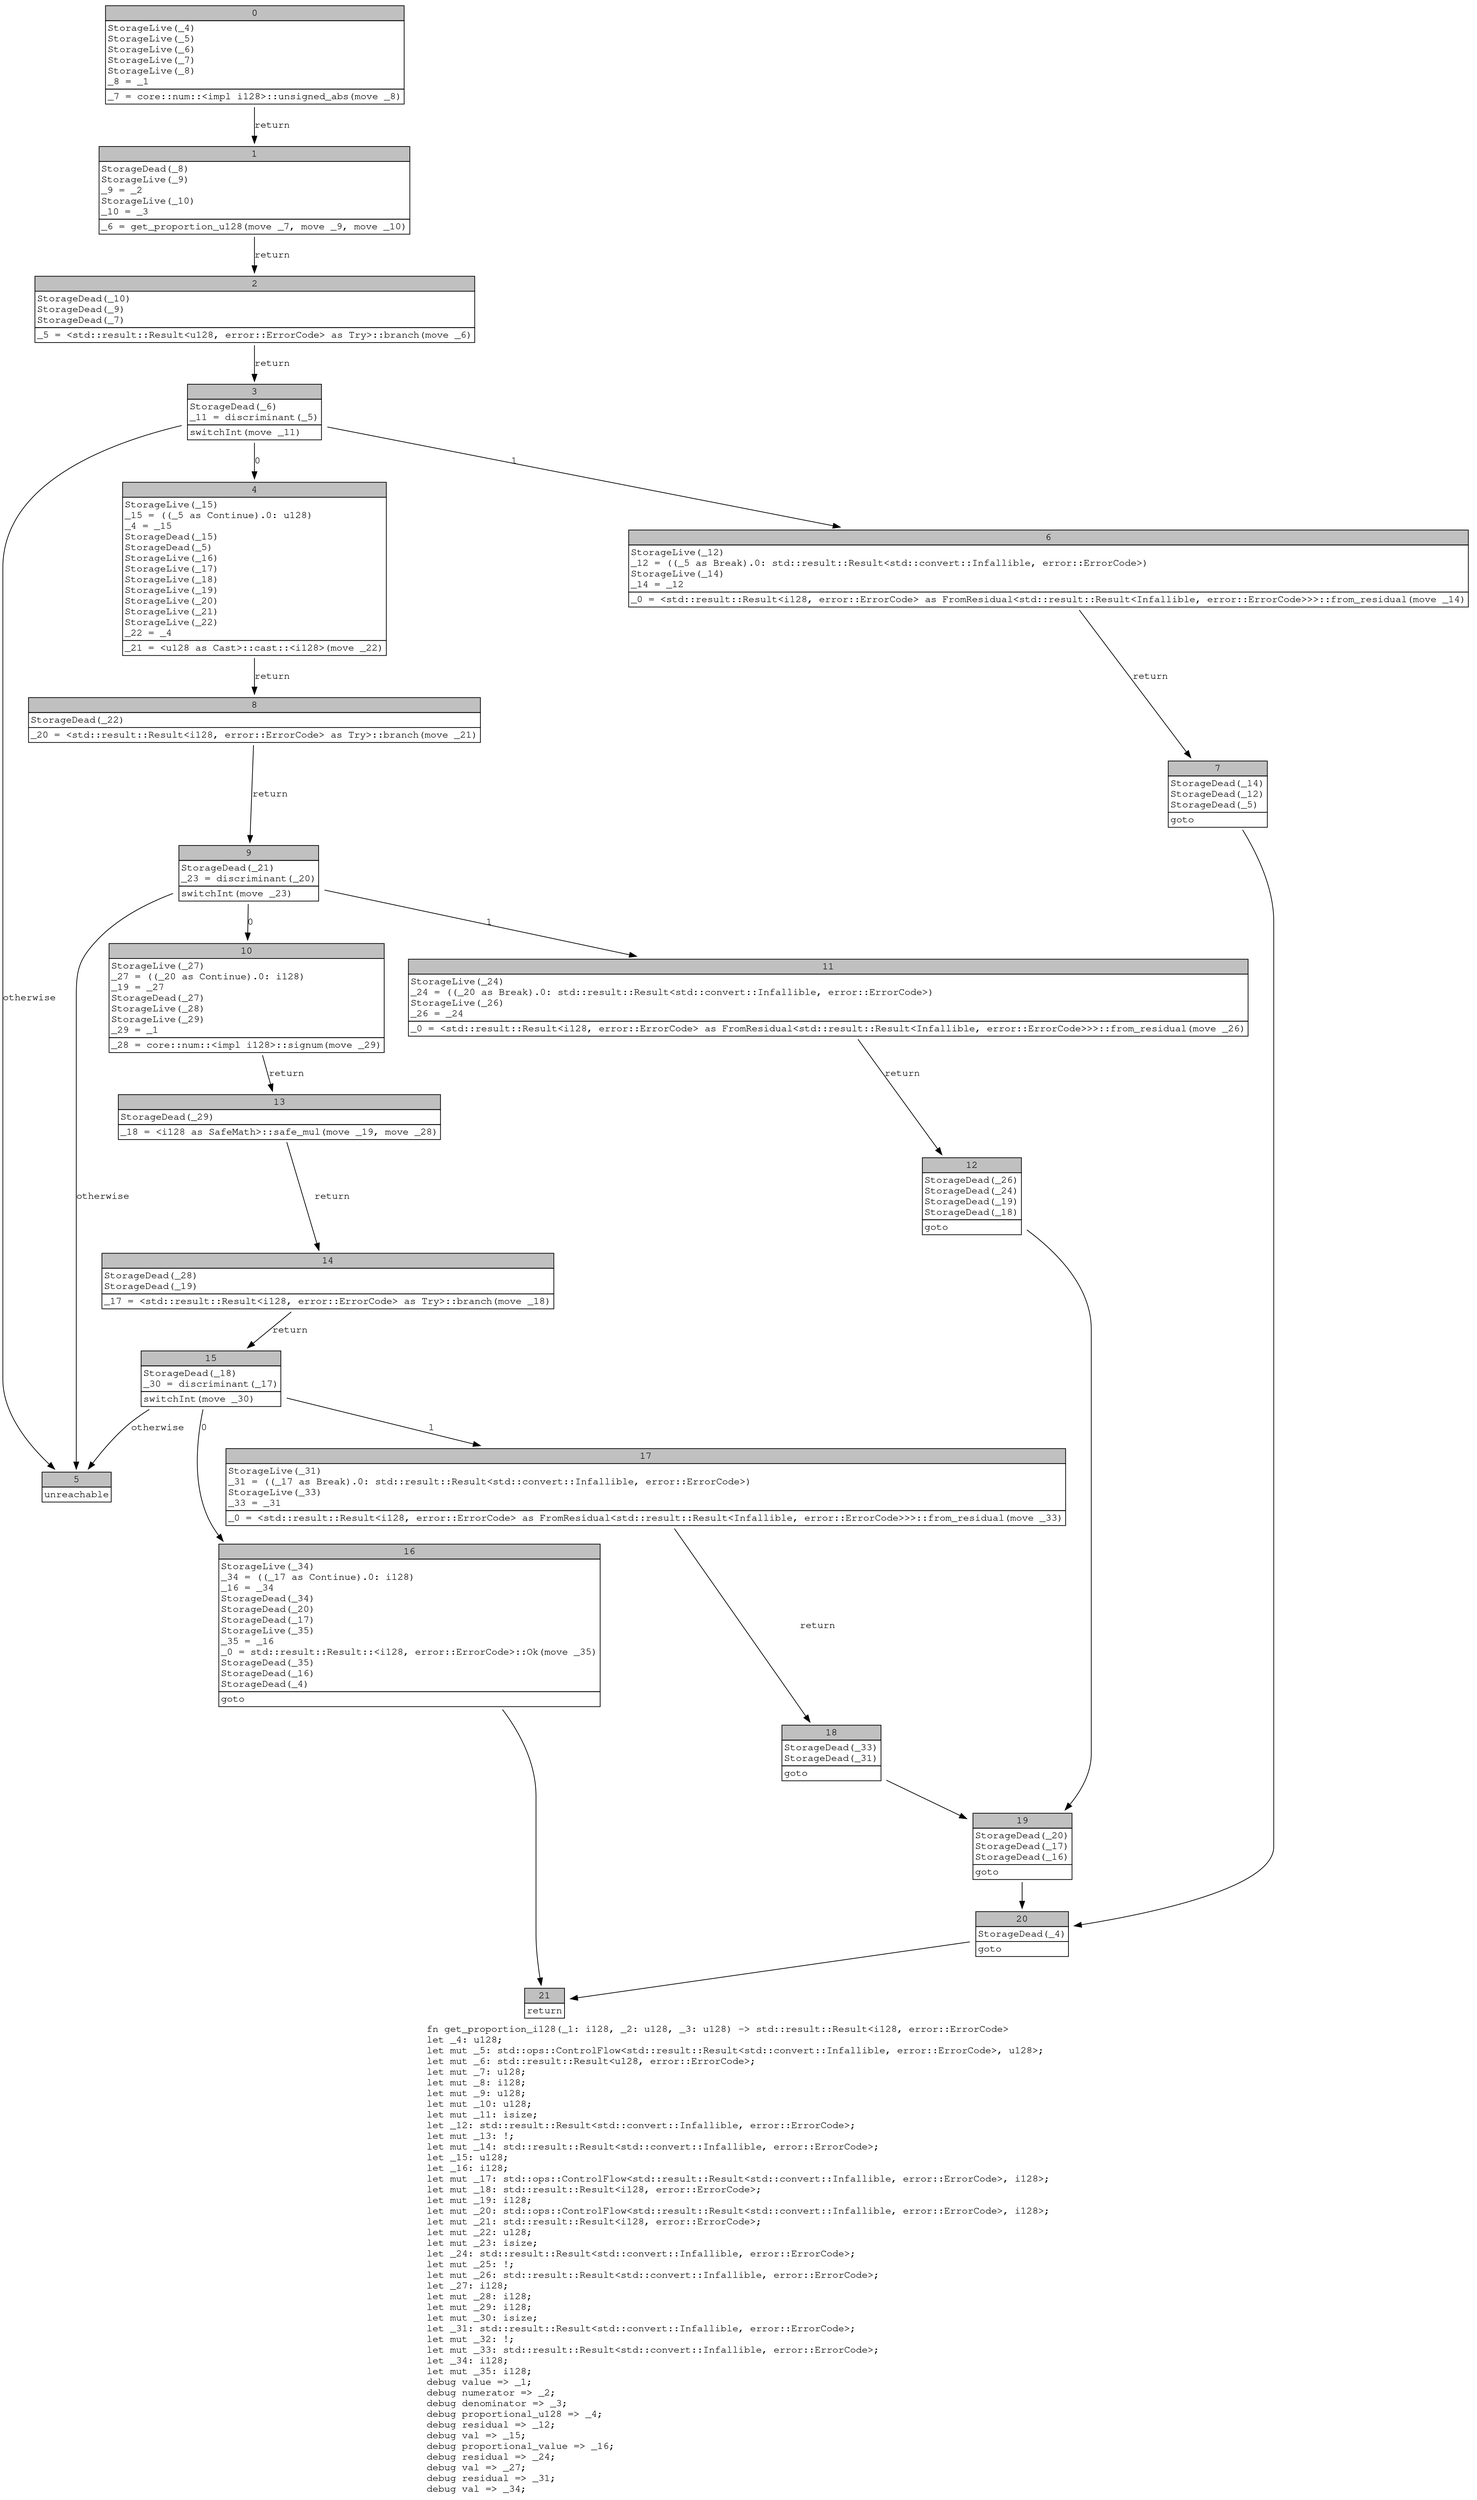 digraph Mir_0_2316 {
    graph [fontname="Courier, monospace"];
    node [fontname="Courier, monospace"];
    edge [fontname="Courier, monospace"];
    label=<fn get_proportion_i128(_1: i128, _2: u128, _3: u128) -&gt; std::result::Result&lt;i128, error::ErrorCode&gt;<br align="left"/>let _4: u128;<br align="left"/>let mut _5: std::ops::ControlFlow&lt;std::result::Result&lt;std::convert::Infallible, error::ErrorCode&gt;, u128&gt;;<br align="left"/>let mut _6: std::result::Result&lt;u128, error::ErrorCode&gt;;<br align="left"/>let mut _7: u128;<br align="left"/>let mut _8: i128;<br align="left"/>let mut _9: u128;<br align="left"/>let mut _10: u128;<br align="left"/>let mut _11: isize;<br align="left"/>let _12: std::result::Result&lt;std::convert::Infallible, error::ErrorCode&gt;;<br align="left"/>let mut _13: !;<br align="left"/>let mut _14: std::result::Result&lt;std::convert::Infallible, error::ErrorCode&gt;;<br align="left"/>let _15: u128;<br align="left"/>let _16: i128;<br align="left"/>let mut _17: std::ops::ControlFlow&lt;std::result::Result&lt;std::convert::Infallible, error::ErrorCode&gt;, i128&gt;;<br align="left"/>let mut _18: std::result::Result&lt;i128, error::ErrorCode&gt;;<br align="left"/>let mut _19: i128;<br align="left"/>let mut _20: std::ops::ControlFlow&lt;std::result::Result&lt;std::convert::Infallible, error::ErrorCode&gt;, i128&gt;;<br align="left"/>let mut _21: std::result::Result&lt;i128, error::ErrorCode&gt;;<br align="left"/>let mut _22: u128;<br align="left"/>let mut _23: isize;<br align="left"/>let _24: std::result::Result&lt;std::convert::Infallible, error::ErrorCode&gt;;<br align="left"/>let mut _25: !;<br align="left"/>let mut _26: std::result::Result&lt;std::convert::Infallible, error::ErrorCode&gt;;<br align="left"/>let _27: i128;<br align="left"/>let mut _28: i128;<br align="left"/>let mut _29: i128;<br align="left"/>let mut _30: isize;<br align="left"/>let _31: std::result::Result&lt;std::convert::Infallible, error::ErrorCode&gt;;<br align="left"/>let mut _32: !;<br align="left"/>let mut _33: std::result::Result&lt;std::convert::Infallible, error::ErrorCode&gt;;<br align="left"/>let _34: i128;<br align="left"/>let mut _35: i128;<br align="left"/>debug value =&gt; _1;<br align="left"/>debug numerator =&gt; _2;<br align="left"/>debug denominator =&gt; _3;<br align="left"/>debug proportional_u128 =&gt; _4;<br align="left"/>debug residual =&gt; _12;<br align="left"/>debug val =&gt; _15;<br align="left"/>debug proportional_value =&gt; _16;<br align="left"/>debug residual =&gt; _24;<br align="left"/>debug val =&gt; _27;<br align="left"/>debug residual =&gt; _31;<br align="left"/>debug val =&gt; _34;<br align="left"/>>;
    bb0__0_2316 [shape="none", label=<<table border="0" cellborder="1" cellspacing="0"><tr><td bgcolor="gray" align="center" colspan="1">0</td></tr><tr><td align="left" balign="left">StorageLive(_4)<br/>StorageLive(_5)<br/>StorageLive(_6)<br/>StorageLive(_7)<br/>StorageLive(_8)<br/>_8 = _1<br/></td></tr><tr><td align="left">_7 = core::num::&lt;impl i128&gt;::unsigned_abs(move _8)</td></tr></table>>];
    bb1__0_2316 [shape="none", label=<<table border="0" cellborder="1" cellspacing="0"><tr><td bgcolor="gray" align="center" colspan="1">1</td></tr><tr><td align="left" balign="left">StorageDead(_8)<br/>StorageLive(_9)<br/>_9 = _2<br/>StorageLive(_10)<br/>_10 = _3<br/></td></tr><tr><td align="left">_6 = get_proportion_u128(move _7, move _9, move _10)</td></tr></table>>];
    bb2__0_2316 [shape="none", label=<<table border="0" cellborder="1" cellspacing="0"><tr><td bgcolor="gray" align="center" colspan="1">2</td></tr><tr><td align="left" balign="left">StorageDead(_10)<br/>StorageDead(_9)<br/>StorageDead(_7)<br/></td></tr><tr><td align="left">_5 = &lt;std::result::Result&lt;u128, error::ErrorCode&gt; as Try&gt;::branch(move _6)</td></tr></table>>];
    bb3__0_2316 [shape="none", label=<<table border="0" cellborder="1" cellspacing="0"><tr><td bgcolor="gray" align="center" colspan="1">3</td></tr><tr><td align="left" balign="left">StorageDead(_6)<br/>_11 = discriminant(_5)<br/></td></tr><tr><td align="left">switchInt(move _11)</td></tr></table>>];
    bb4__0_2316 [shape="none", label=<<table border="0" cellborder="1" cellspacing="0"><tr><td bgcolor="gray" align="center" colspan="1">4</td></tr><tr><td align="left" balign="left">StorageLive(_15)<br/>_15 = ((_5 as Continue).0: u128)<br/>_4 = _15<br/>StorageDead(_15)<br/>StorageDead(_5)<br/>StorageLive(_16)<br/>StorageLive(_17)<br/>StorageLive(_18)<br/>StorageLive(_19)<br/>StorageLive(_20)<br/>StorageLive(_21)<br/>StorageLive(_22)<br/>_22 = _4<br/></td></tr><tr><td align="left">_21 = &lt;u128 as Cast&gt;::cast::&lt;i128&gt;(move _22)</td></tr></table>>];
    bb5__0_2316 [shape="none", label=<<table border="0" cellborder="1" cellspacing="0"><tr><td bgcolor="gray" align="center" colspan="1">5</td></tr><tr><td align="left">unreachable</td></tr></table>>];
    bb6__0_2316 [shape="none", label=<<table border="0" cellborder="1" cellspacing="0"><tr><td bgcolor="gray" align="center" colspan="1">6</td></tr><tr><td align="left" balign="left">StorageLive(_12)<br/>_12 = ((_5 as Break).0: std::result::Result&lt;std::convert::Infallible, error::ErrorCode&gt;)<br/>StorageLive(_14)<br/>_14 = _12<br/></td></tr><tr><td align="left">_0 = &lt;std::result::Result&lt;i128, error::ErrorCode&gt; as FromResidual&lt;std::result::Result&lt;Infallible, error::ErrorCode&gt;&gt;&gt;::from_residual(move _14)</td></tr></table>>];
    bb7__0_2316 [shape="none", label=<<table border="0" cellborder="1" cellspacing="0"><tr><td bgcolor="gray" align="center" colspan="1">7</td></tr><tr><td align="left" balign="left">StorageDead(_14)<br/>StorageDead(_12)<br/>StorageDead(_5)<br/></td></tr><tr><td align="left">goto</td></tr></table>>];
    bb8__0_2316 [shape="none", label=<<table border="0" cellborder="1" cellspacing="0"><tr><td bgcolor="gray" align="center" colspan="1">8</td></tr><tr><td align="left" balign="left">StorageDead(_22)<br/></td></tr><tr><td align="left">_20 = &lt;std::result::Result&lt;i128, error::ErrorCode&gt; as Try&gt;::branch(move _21)</td></tr></table>>];
    bb9__0_2316 [shape="none", label=<<table border="0" cellborder="1" cellspacing="0"><tr><td bgcolor="gray" align="center" colspan="1">9</td></tr><tr><td align="left" balign="left">StorageDead(_21)<br/>_23 = discriminant(_20)<br/></td></tr><tr><td align="left">switchInt(move _23)</td></tr></table>>];
    bb10__0_2316 [shape="none", label=<<table border="0" cellborder="1" cellspacing="0"><tr><td bgcolor="gray" align="center" colspan="1">10</td></tr><tr><td align="left" balign="left">StorageLive(_27)<br/>_27 = ((_20 as Continue).0: i128)<br/>_19 = _27<br/>StorageDead(_27)<br/>StorageLive(_28)<br/>StorageLive(_29)<br/>_29 = _1<br/></td></tr><tr><td align="left">_28 = core::num::&lt;impl i128&gt;::signum(move _29)</td></tr></table>>];
    bb11__0_2316 [shape="none", label=<<table border="0" cellborder="1" cellspacing="0"><tr><td bgcolor="gray" align="center" colspan="1">11</td></tr><tr><td align="left" balign="left">StorageLive(_24)<br/>_24 = ((_20 as Break).0: std::result::Result&lt;std::convert::Infallible, error::ErrorCode&gt;)<br/>StorageLive(_26)<br/>_26 = _24<br/></td></tr><tr><td align="left">_0 = &lt;std::result::Result&lt;i128, error::ErrorCode&gt; as FromResidual&lt;std::result::Result&lt;Infallible, error::ErrorCode&gt;&gt;&gt;::from_residual(move _26)</td></tr></table>>];
    bb12__0_2316 [shape="none", label=<<table border="0" cellborder="1" cellspacing="0"><tr><td bgcolor="gray" align="center" colspan="1">12</td></tr><tr><td align="left" balign="left">StorageDead(_26)<br/>StorageDead(_24)<br/>StorageDead(_19)<br/>StorageDead(_18)<br/></td></tr><tr><td align="left">goto</td></tr></table>>];
    bb13__0_2316 [shape="none", label=<<table border="0" cellborder="1" cellspacing="0"><tr><td bgcolor="gray" align="center" colspan="1">13</td></tr><tr><td align="left" balign="left">StorageDead(_29)<br/></td></tr><tr><td align="left">_18 = &lt;i128 as SafeMath&gt;::safe_mul(move _19, move _28)</td></tr></table>>];
    bb14__0_2316 [shape="none", label=<<table border="0" cellborder="1" cellspacing="0"><tr><td bgcolor="gray" align="center" colspan="1">14</td></tr><tr><td align="left" balign="left">StorageDead(_28)<br/>StorageDead(_19)<br/></td></tr><tr><td align="left">_17 = &lt;std::result::Result&lt;i128, error::ErrorCode&gt; as Try&gt;::branch(move _18)</td></tr></table>>];
    bb15__0_2316 [shape="none", label=<<table border="0" cellborder="1" cellspacing="0"><tr><td bgcolor="gray" align="center" colspan="1">15</td></tr><tr><td align="left" balign="left">StorageDead(_18)<br/>_30 = discriminant(_17)<br/></td></tr><tr><td align="left">switchInt(move _30)</td></tr></table>>];
    bb16__0_2316 [shape="none", label=<<table border="0" cellborder="1" cellspacing="0"><tr><td bgcolor="gray" align="center" colspan="1">16</td></tr><tr><td align="left" balign="left">StorageLive(_34)<br/>_34 = ((_17 as Continue).0: i128)<br/>_16 = _34<br/>StorageDead(_34)<br/>StorageDead(_20)<br/>StorageDead(_17)<br/>StorageLive(_35)<br/>_35 = _16<br/>_0 = std::result::Result::&lt;i128, error::ErrorCode&gt;::Ok(move _35)<br/>StorageDead(_35)<br/>StorageDead(_16)<br/>StorageDead(_4)<br/></td></tr><tr><td align="left">goto</td></tr></table>>];
    bb17__0_2316 [shape="none", label=<<table border="0" cellborder="1" cellspacing="0"><tr><td bgcolor="gray" align="center" colspan="1">17</td></tr><tr><td align="left" balign="left">StorageLive(_31)<br/>_31 = ((_17 as Break).0: std::result::Result&lt;std::convert::Infallible, error::ErrorCode&gt;)<br/>StorageLive(_33)<br/>_33 = _31<br/></td></tr><tr><td align="left">_0 = &lt;std::result::Result&lt;i128, error::ErrorCode&gt; as FromResidual&lt;std::result::Result&lt;Infallible, error::ErrorCode&gt;&gt;&gt;::from_residual(move _33)</td></tr></table>>];
    bb18__0_2316 [shape="none", label=<<table border="0" cellborder="1" cellspacing="0"><tr><td bgcolor="gray" align="center" colspan="1">18</td></tr><tr><td align="left" balign="left">StorageDead(_33)<br/>StorageDead(_31)<br/></td></tr><tr><td align="left">goto</td></tr></table>>];
    bb19__0_2316 [shape="none", label=<<table border="0" cellborder="1" cellspacing="0"><tr><td bgcolor="gray" align="center" colspan="1">19</td></tr><tr><td align="left" balign="left">StorageDead(_20)<br/>StorageDead(_17)<br/>StorageDead(_16)<br/></td></tr><tr><td align="left">goto</td></tr></table>>];
    bb20__0_2316 [shape="none", label=<<table border="0" cellborder="1" cellspacing="0"><tr><td bgcolor="gray" align="center" colspan="1">20</td></tr><tr><td align="left" balign="left">StorageDead(_4)<br/></td></tr><tr><td align="left">goto</td></tr></table>>];
    bb21__0_2316 [shape="none", label=<<table border="0" cellborder="1" cellspacing="0"><tr><td bgcolor="gray" align="center" colspan="1">21</td></tr><tr><td align="left">return</td></tr></table>>];
    bb0__0_2316 -> bb1__0_2316 [label="return"];
    bb1__0_2316 -> bb2__0_2316 [label="return"];
    bb2__0_2316 -> bb3__0_2316 [label="return"];
    bb3__0_2316 -> bb4__0_2316 [label="0"];
    bb3__0_2316 -> bb6__0_2316 [label="1"];
    bb3__0_2316 -> bb5__0_2316 [label="otherwise"];
    bb4__0_2316 -> bb8__0_2316 [label="return"];
    bb6__0_2316 -> bb7__0_2316 [label="return"];
    bb7__0_2316 -> bb20__0_2316 [label=""];
    bb8__0_2316 -> bb9__0_2316 [label="return"];
    bb9__0_2316 -> bb10__0_2316 [label="0"];
    bb9__0_2316 -> bb11__0_2316 [label="1"];
    bb9__0_2316 -> bb5__0_2316 [label="otherwise"];
    bb10__0_2316 -> bb13__0_2316 [label="return"];
    bb11__0_2316 -> bb12__0_2316 [label="return"];
    bb12__0_2316 -> bb19__0_2316 [label=""];
    bb13__0_2316 -> bb14__0_2316 [label="return"];
    bb14__0_2316 -> bb15__0_2316 [label="return"];
    bb15__0_2316 -> bb16__0_2316 [label="0"];
    bb15__0_2316 -> bb17__0_2316 [label="1"];
    bb15__0_2316 -> bb5__0_2316 [label="otherwise"];
    bb16__0_2316 -> bb21__0_2316 [label=""];
    bb17__0_2316 -> bb18__0_2316 [label="return"];
    bb18__0_2316 -> bb19__0_2316 [label=""];
    bb19__0_2316 -> bb20__0_2316 [label=""];
    bb20__0_2316 -> bb21__0_2316 [label=""];
}
